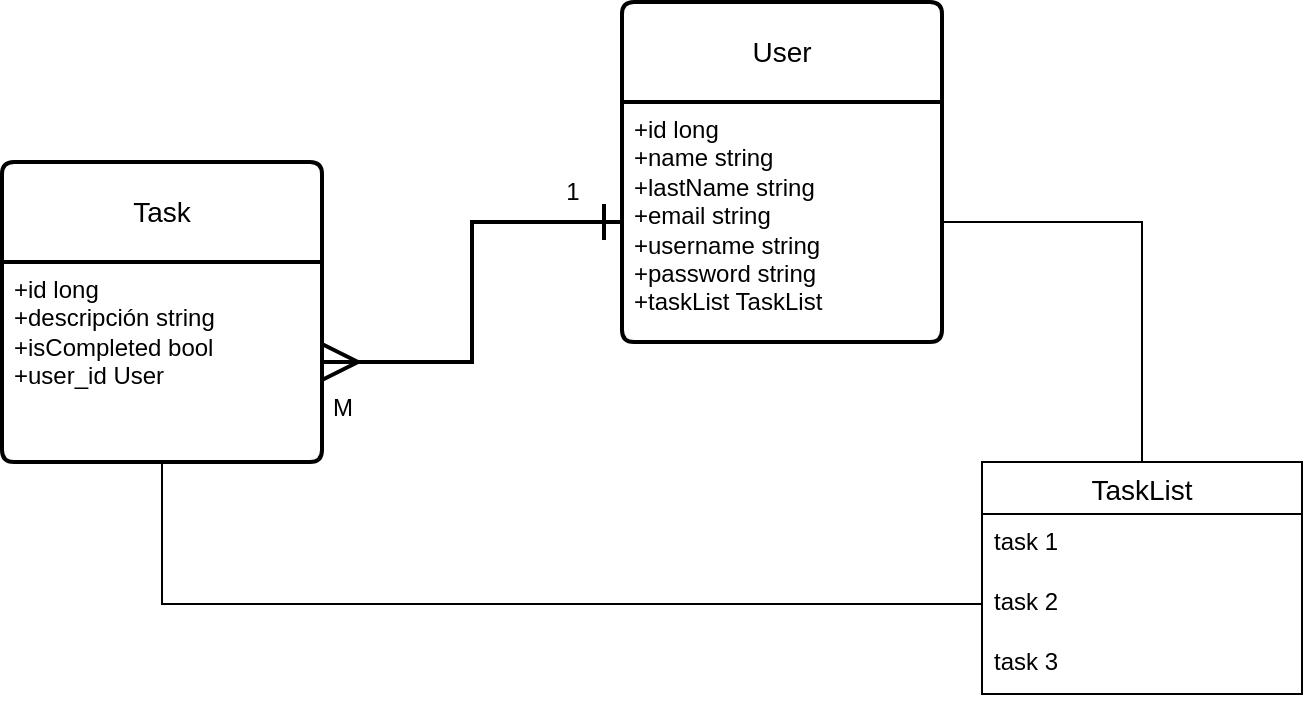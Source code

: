 <mxfile version="22.1.4" type="github">
  <diagram name="Page-1" id="i7DHZkVPTu4PWdG02_jO">
    <mxGraphModel dx="794" dy="412" grid="1" gridSize="10" guides="1" tooltips="1" connect="1" arrows="1" fold="1" page="1" pageScale="1" pageWidth="850" pageHeight="1100" math="0" shadow="0">
      <root>
        <mxCell id="0" />
        <mxCell id="1" parent="0" />
        <mxCell id="3QyYbWcOrboV3j890FnL-1" value="User" style="swimlane;childLayout=stackLayout;horizontal=1;startSize=50;horizontalStack=0;rounded=1;fontSize=14;fontStyle=0;strokeWidth=2;resizeParent=0;resizeLast=1;shadow=0;dashed=0;align=center;arcSize=4;whiteSpace=wrap;html=1;" vertex="1" parent="1">
          <mxGeometry x="460" y="150" width="160" height="170" as="geometry" />
        </mxCell>
        <mxCell id="3QyYbWcOrboV3j890FnL-2" value="+id long&lt;br&gt;+name string&lt;br&gt;+lastName string&lt;br&gt;+email string&lt;br&gt;+username string&lt;br&gt;+password string&lt;br&gt;+taskList TaskList" style="align=left;strokeColor=none;fillColor=none;spacingLeft=4;fontSize=12;verticalAlign=top;resizable=0;rotatable=0;part=1;html=1;" vertex="1" parent="3QyYbWcOrboV3j890FnL-1">
          <mxGeometry y="50" width="160" height="120" as="geometry" />
        </mxCell>
        <mxCell id="3QyYbWcOrboV3j890FnL-3" value="Task" style="swimlane;childLayout=stackLayout;horizontal=1;startSize=50;horizontalStack=0;rounded=1;fontSize=14;fontStyle=0;strokeWidth=2;resizeParent=0;resizeLast=1;shadow=0;dashed=0;align=center;arcSize=4;whiteSpace=wrap;html=1;" vertex="1" parent="1">
          <mxGeometry x="150" y="230" width="160" height="150" as="geometry" />
        </mxCell>
        <mxCell id="3QyYbWcOrboV3j890FnL-4" value="+id long&lt;br&gt;+descripción string&lt;br&gt;+isCompleted bool&lt;br&gt;+user_id User" style="align=left;strokeColor=none;fillColor=none;spacingLeft=4;fontSize=12;verticalAlign=top;resizable=0;rotatable=0;part=1;html=1;" vertex="1" parent="3QyYbWcOrboV3j890FnL-3">
          <mxGeometry y="50" width="160" height="100" as="geometry" />
        </mxCell>
        <mxCell id="3QyYbWcOrboV3j890FnL-6" style="edgeStyle=orthogonalEdgeStyle;rounded=0;orthogonalLoop=1;jettySize=auto;html=1;entryX=0;entryY=0.5;entryDx=0;entryDy=0;startArrow=ERmany;startFill=0;endArrow=ERone;endFill=0;endSize=15;startSize=15;strokeWidth=2;" edge="1" parent="1" source="3QyYbWcOrboV3j890FnL-4" target="3QyYbWcOrboV3j890FnL-2">
          <mxGeometry relative="1" as="geometry" />
        </mxCell>
        <mxCell id="3QyYbWcOrboV3j890FnL-7" value="1" style="text;html=1;align=center;verticalAlign=middle;resizable=0;points=[];autosize=1;strokeColor=none;fillColor=none;" vertex="1" parent="1">
          <mxGeometry x="420" y="230" width="30" height="30" as="geometry" />
        </mxCell>
        <mxCell id="3QyYbWcOrboV3j890FnL-8" value="M" style="text;html=1;align=center;verticalAlign=middle;resizable=0;points=[];autosize=1;strokeColor=none;fillColor=none;" vertex="1" parent="1">
          <mxGeometry x="305" y="338" width="30" height="30" as="geometry" />
        </mxCell>
        <mxCell id="3QyYbWcOrboV3j890FnL-9" value="TaskList" style="swimlane;fontStyle=0;childLayout=stackLayout;horizontal=1;startSize=26;horizontalStack=0;resizeParent=1;resizeParentMax=0;resizeLast=0;collapsible=1;marginBottom=0;align=center;fontSize=14;" vertex="1" parent="1">
          <mxGeometry x="640" y="380" width="160" height="116" as="geometry" />
        </mxCell>
        <mxCell id="3QyYbWcOrboV3j890FnL-10" value="task 1" style="text;strokeColor=none;fillColor=none;spacingLeft=4;spacingRight=4;overflow=hidden;rotatable=0;points=[[0,0.5],[1,0.5]];portConstraint=eastwest;fontSize=12;whiteSpace=wrap;html=1;" vertex="1" parent="3QyYbWcOrboV3j890FnL-9">
          <mxGeometry y="26" width="160" height="30" as="geometry" />
        </mxCell>
        <mxCell id="3QyYbWcOrboV3j890FnL-11" value="task 2" style="text;strokeColor=none;fillColor=none;spacingLeft=4;spacingRight=4;overflow=hidden;rotatable=0;points=[[0,0.5],[1,0.5]];portConstraint=eastwest;fontSize=12;whiteSpace=wrap;html=1;" vertex="1" parent="3QyYbWcOrboV3j890FnL-9">
          <mxGeometry y="56" width="160" height="30" as="geometry" />
        </mxCell>
        <mxCell id="3QyYbWcOrboV3j890FnL-12" value="task 3" style="text;strokeColor=none;fillColor=none;spacingLeft=4;spacingRight=4;overflow=hidden;rotatable=0;points=[[0,0.5],[1,0.5]];portConstraint=eastwest;fontSize=12;whiteSpace=wrap;html=1;" vertex="1" parent="3QyYbWcOrboV3j890FnL-9">
          <mxGeometry y="86" width="160" height="30" as="geometry" />
        </mxCell>
        <mxCell id="3QyYbWcOrboV3j890FnL-13" style="edgeStyle=orthogonalEdgeStyle;rounded=0;orthogonalLoop=1;jettySize=auto;html=1;entryX=0.5;entryY=0;entryDx=0;entryDy=0;endArrow=none;endFill=0;" edge="1" parent="1" source="3QyYbWcOrboV3j890FnL-2" target="3QyYbWcOrboV3j890FnL-9">
          <mxGeometry relative="1" as="geometry" />
        </mxCell>
        <mxCell id="3QyYbWcOrboV3j890FnL-14" style="edgeStyle=orthogonalEdgeStyle;rounded=0;orthogonalLoop=1;jettySize=auto;html=1;entryX=0.5;entryY=1;entryDx=0;entryDy=0;startArrow=none;startFill=0;endArrow=none;endFill=0;" edge="1" parent="1" source="3QyYbWcOrboV3j890FnL-11" target="3QyYbWcOrboV3j890FnL-4">
          <mxGeometry relative="1" as="geometry" />
        </mxCell>
      </root>
    </mxGraphModel>
  </diagram>
</mxfile>
